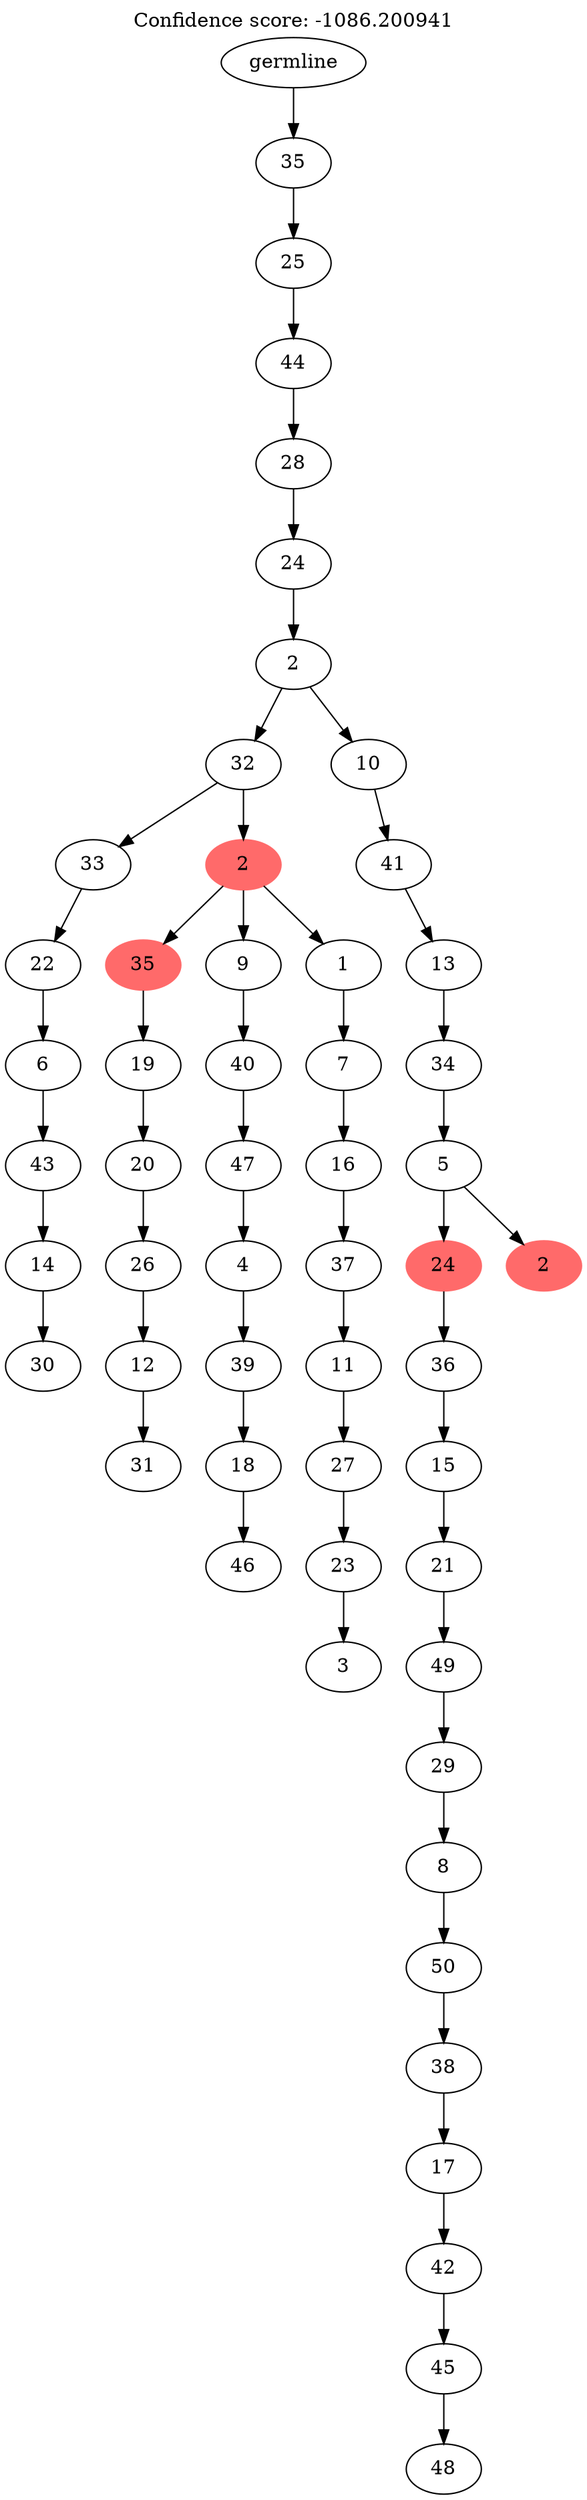 digraph g {
	"53" -> "54";
	"54" [label="30"];
	"52" -> "53";
	"53" [label="14"];
	"51" -> "52";
	"52" [label="43"];
	"50" -> "51";
	"51" [label="6"];
	"49" -> "50";
	"50" [label="22"];
	"47" -> "48";
	"48" [label="31"];
	"46" -> "47";
	"47" [label="12"];
	"45" -> "46";
	"46" [label="26"];
	"44" -> "45";
	"45" [label="20"];
	"43" -> "44";
	"44" [label="19"];
	"41" -> "42";
	"42" [label="46"];
	"40" -> "41";
	"41" [label="18"];
	"39" -> "40";
	"40" [label="39"];
	"38" -> "39";
	"39" [label="4"];
	"37" -> "38";
	"38" [label="47"];
	"36" -> "37";
	"37" [label="40"];
	"34" -> "35";
	"35" [label="3"];
	"33" -> "34";
	"34" [label="23"];
	"32" -> "33";
	"33" [label="27"];
	"31" -> "32";
	"32" [label="11"];
	"30" -> "31";
	"31" [label="37"];
	"29" -> "30";
	"30" [label="16"];
	"28" -> "29";
	"29" [label="7"];
	"27" -> "28";
	"28" [label="1"];
	"27" -> "36";
	"36" [label="9"];
	"27" -> "43";
	"43" [color=indianred1, style=filled, label="35"];
	"26" -> "27";
	"27" [color=indianred1, style=filled, label="2"];
	"26" -> "49";
	"49" [label="33"];
	"24" -> "25";
	"25" [label="48"];
	"23" -> "24";
	"24" [label="45"];
	"22" -> "23";
	"23" [label="42"];
	"21" -> "22";
	"22" [label="17"];
	"20" -> "21";
	"21" [label="38"];
	"19" -> "20";
	"20" [label="50"];
	"18" -> "19";
	"19" [label="8"];
	"17" -> "18";
	"18" [label="29"];
	"16" -> "17";
	"17" [label="49"];
	"15" -> "16";
	"16" [label="21"];
	"14" -> "15";
	"15" [label="15"];
	"13" -> "14";
	"14" [label="36"];
	"11" -> "12";
	"12" [color=indianred1, style=filled, label="2"];
	"11" -> "13";
	"13" [color=indianred1, style=filled, label="24"];
	"10" -> "11";
	"11" [label="5"];
	"9" -> "10";
	"10" [label="34"];
	"8" -> "9";
	"9" [label="13"];
	"7" -> "8";
	"8" [label="41"];
	"6" -> "7";
	"7" [label="10"];
	"6" -> "26";
	"26" [label="32"];
	"5" -> "6";
	"6" [label="2"];
	"4" -> "5";
	"5" [label="24"];
	"3" -> "4";
	"4" [label="28"];
	"2" -> "3";
	"3" [label="44"];
	"1" -> "2";
	"2" [label="25"];
	"0" -> "1";
	"1" [label="35"];
	"0" [label="germline"];
	labelloc="t";
	label="Confidence score: -1086.200941";
}
